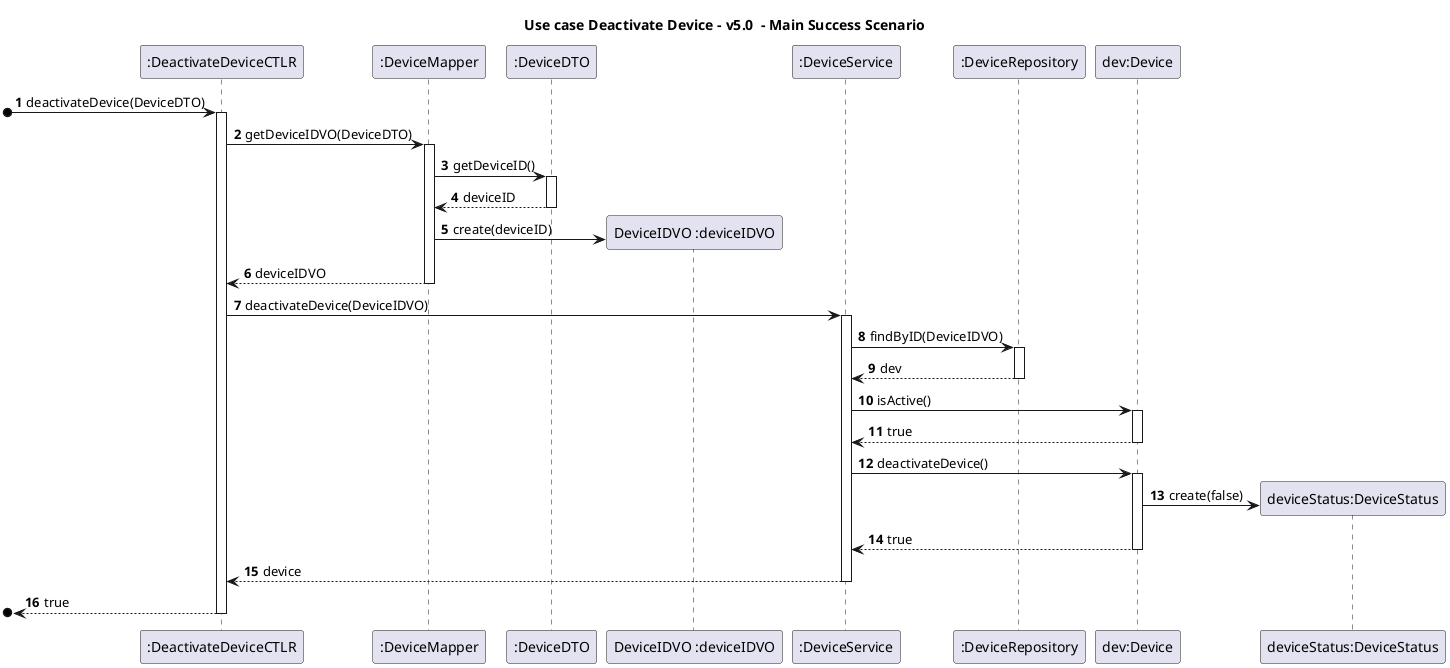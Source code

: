 @startuml
title Use case Deactivate Device - v5.0  - Main Success Scenario
autonumber

participant ":DeactivateDeviceCTLR" as C
participant ":DeviceMapper" as DVM
participant ":DeviceDTO" as DTO
participant "DeviceIDVO :deviceIDVO" as DVO
participant ":DeviceService" as DS
participant ":DeviceRepository" as DR
participant "dev:Device" as D
participant "deviceStatus:DeviceStatus" as DVS


[o-> C : deactivateDevice(DeviceDTO)
activate C
C -> DVM : getDeviceIDVO(DeviceDTO)
activate DVM
DVM -> DTO : getDeviceID()
activate DTO
DTO --> DVM : deviceID
deactivate DTO
DVM -> DVO** : create(deviceID)
DVM --> C : deviceIDVO
deactivate DVM
C -> DS : deactivateDevice(DeviceIDVO)
activate DS
DS -> DR : findByID(DeviceIDVO)
activate DR
DR --> DS : dev
deactivate DR
DS -> D : isActive()
activate D
D --> DS : true
deactivate D
DS -> D : deactivateDevice()
activate D
D -> DVS** : create(false)
D --> DS : true
deactivate D
DS --> C : device
deactivate DS
[o<-- C : true
deactivate C
@enduml